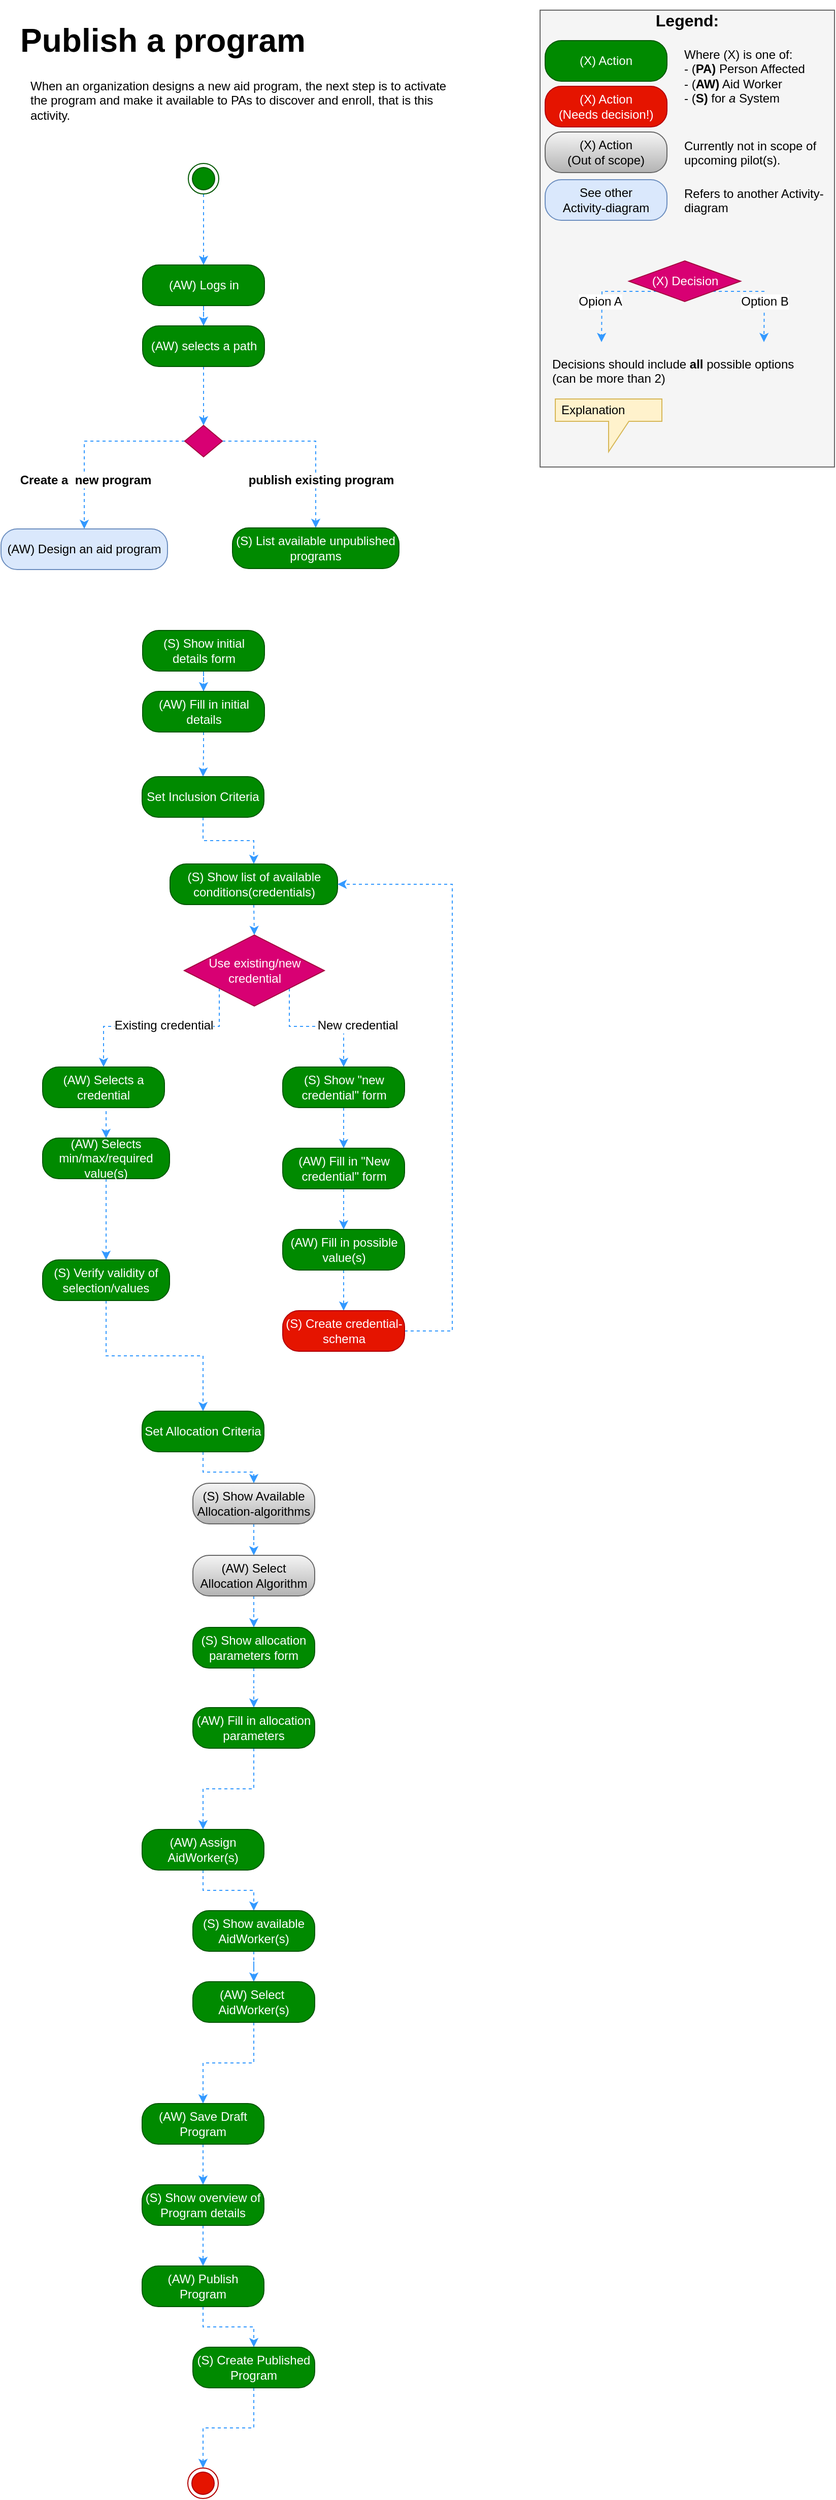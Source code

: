 <mxfile version="10.6.5" type="github"><diagram id="uyd7z65uwDIBuKVMTp-y" name="Page-1"><mxGraphModel dx="1788" dy="527" grid="1" gridSize="10" guides="1" tooltips="1" connect="1" arrows="1" fold="1" page="1" pageScale="1" pageWidth="827" pageHeight="1169" math="0" shadow="0"><root><mxCell id="0"/><mxCell id="1" parent="0"/><mxCell id="oU4Lt3CGuPSWamgN9LYf-17" style="edgeStyle=orthogonalEdgeStyle;rounded=0;orthogonalLoop=1;jettySize=auto;html=1;entryX=0.5;entryY=0;entryDx=0;entryDy=0;strokeColor=#3399FF;fontColor=#ffffff;dashed=1;" parent="1" source="oU4Lt3CGuPSWamgN9LYf-1" target="oU4Lt3CGuPSWamgN9LYf-4" edge="1"><mxGeometry relative="1" as="geometry"/></mxCell><mxCell id="oU4Lt3CGuPSWamgN9LYf-1" value="" style="ellipse;html=1;shape=endState;fillColor=#008a00;strokeColor=#005700;fontColor=#ffffff;" parent="1" vertex="1"><mxGeometry x="183.5" y="161" width="30" height="30" as="geometry"/></mxCell><mxCell id="r_gWgSIU1no9RMqBCy4V-19" value="" style="edgeStyle=orthogonalEdgeStyle;rounded=0;orthogonalLoop=1;jettySize=auto;html=1;dashed=1;fontColor=#ffffff;strokeColor=#3399FF;" parent="1" source="oU4Lt3CGuPSWamgN9LYf-4" target="oU4Lt3CGuPSWamgN9LYf-7" edge="1"><mxGeometry relative="1" as="geometry"/></mxCell><mxCell id="oU4Lt3CGuPSWamgN9LYf-4" value="(AW) Logs in" style="rounded=1;whiteSpace=wrap;html=1;arcSize=40;fillColor=#008a00;strokeColor=#005700;fontColor=#ffffff;" parent="1" vertex="1"><mxGeometry x="138.5" y="261" width="120" height="40" as="geometry"/></mxCell><mxCell id="r_gWgSIU1no9RMqBCy4V-20" value="" style="edgeStyle=orthogonalEdgeStyle;rounded=0;orthogonalLoop=1;jettySize=auto;html=1;dashed=1;fontColor=#ffffff;strokeColor=#3399FF;entryX=0.5;entryY=0;entryDx=0;entryDy=0;" parent="1" source="KecbVdrOQGVTAzfSpqfk-3" target="KecbVdrOQGVTAzfSpqfk-7" edge="1"><mxGeometry relative="1" as="geometry"/></mxCell><mxCell id="KecbVdrOQGVTAzfSpqfk-6" value="&lt;font color=&quot;#000000&quot;&gt;publish existing program&lt;/font&gt;" style="text;html=1;resizable=0;points=[];align=center;verticalAlign=middle;labelBackgroundColor=#ffffff;fontColor=#ffffff;fontStyle=1" vertex="1" connectable="0" parent="r_gWgSIU1no9RMqBCy4V-20"><mxGeometry x="-0.367" y="-1" relative="1" as="geometry"><mxPoint x="40.5" y="37.5" as="offset"/></mxGeometry></mxCell><mxCell id="KecbVdrOQGVTAzfSpqfk-5" style="edgeStyle=orthogonalEdgeStyle;rounded=0;orthogonalLoop=1;jettySize=auto;html=1;entryX=0.5;entryY=0;entryDx=0;entryDy=0;dashed=1;fontColor=#ffffff;strokeColor=#3399FF;" edge="1" parent="1" source="oU4Lt3CGuPSWamgN9LYf-7" target="KecbVdrOQGVTAzfSpqfk-3"><mxGeometry relative="1" as="geometry"/></mxCell><mxCell id="oU4Lt3CGuPSWamgN9LYf-7" value="(AW) selects a path" style="rounded=1;whiteSpace=wrap;html=1;arcSize=40;fillColor=#008a00;strokeColor=#005700;fontColor=#ffffff;" parent="1" vertex="1"><mxGeometry x="138.5" y="321" width="120" height="40" as="geometry"/></mxCell><mxCell id="r_gWgSIU1no9RMqBCy4V-21" value="" style="edgeStyle=orthogonalEdgeStyle;rounded=0;orthogonalLoop=1;jettySize=auto;html=1;dashed=1;fontColor=#ffffff;strokeColor=#3399FF;" parent="1" source="oU4Lt3CGuPSWamgN9LYf-9" target="oU4Lt3CGuPSWamgN9LYf-11" edge="1"><mxGeometry relative="1" as="geometry"/></mxCell><mxCell id="oU4Lt3CGuPSWamgN9LYf-9" value="(S) Show initial details form" style="rounded=1;whiteSpace=wrap;html=1;arcSize=40;fillColor=#008a00;strokeColor=#005700;fontColor=#ffffff;" parent="1" vertex="1"><mxGeometry x="138.5" y="621" width="120" height="40" as="geometry"/></mxCell><mxCell id="r_gWgSIU1no9RMqBCy4V-24" value="" style="edgeStyle=orthogonalEdgeStyle;rounded=0;orthogonalLoop=1;jettySize=auto;html=1;dashed=1;fontColor=#ffffff;strokeColor=#3399FF;" parent="1" source="oU4Lt3CGuPSWamgN9LYf-11" target="r_gWgSIU1no9RMqBCy4V-23" edge="1"><mxGeometry relative="1" as="geometry"/></mxCell><mxCell id="oU4Lt3CGuPSWamgN9LYf-11" value="(AW) Fill in initial details" style="rounded=1;whiteSpace=wrap;html=1;arcSize=40;fillColor=#008a00;strokeColor=#005700;fontColor=#ffffff;" parent="1" vertex="1"><mxGeometry x="138.5" y="681" width="120" height="40" as="geometry"/></mxCell><mxCell id="r_gWgSIU1no9RMqBCy4V-27" value="" style="edgeStyle=orthogonalEdgeStyle;rounded=0;orthogonalLoop=1;jettySize=auto;html=1;entryX=0.5;entryY=0;entryDx=0;entryDy=0;dashed=1;fontColor=#ffffff;strokeColor=#3399FF;" parent="1" source="r_gWgSIU1no9RMqBCy4V-23" target="oU4Lt3CGuPSWamgN9LYf-13" edge="1"><mxGeometry relative="1" as="geometry"><mxPoint x="198" y="811" as="targetPoint"/></mxGeometry></mxCell><mxCell id="r_gWgSIU1no9RMqBCy4V-23" value="Set Inclusion Criteria&lt;br&gt;" style="rounded=1;whiteSpace=wrap;html=1;arcSize=40;fillColor=#008a00;strokeColor=#005700;fontColor=#ffffff;" parent="1" vertex="1"><mxGeometry x="138" y="765" width="120" height="40" as="geometry"/></mxCell><mxCell id="r_gWgSIU1no9RMqBCy4V-35" value="" style="edgeStyle=orthogonalEdgeStyle;rounded=0;orthogonalLoop=1;jettySize=auto;html=1;dashed=1;fontColor=#ffffff;strokeColor=#3399FF;" parent="1" source="r_gWgSIU1no9RMqBCy4V-25" target="r_gWgSIU1no9RMqBCy4V-34" edge="1"><mxGeometry relative="1" as="geometry"/></mxCell><mxCell id="r_gWgSIU1no9RMqBCy4V-25" value="Set Allocation Criteria&lt;br&gt;" style="rounded=1;whiteSpace=wrap;html=1;arcSize=40;fillColor=#008a00;strokeColor=#005700;fontColor=#ffffff;" parent="1" vertex="1"><mxGeometry x="138" y="1390" width="120" height="40" as="geometry"/></mxCell><mxCell id="r_gWgSIU1no9RMqBCy4V-37" value="" style="edgeStyle=orthogonalEdgeStyle;rounded=0;orthogonalLoop=1;jettySize=auto;html=1;dashed=1;fontColor=#ffffff;strokeColor=#3399FF;" parent="1" source="r_gWgSIU1no9RMqBCy4V-34" target="r_gWgSIU1no9RMqBCy4V-36" edge="1"><mxGeometry relative="1" as="geometry"/></mxCell><mxCell id="r_gWgSIU1no9RMqBCy4V-34" value="(S) Show Available Allocation-algorithms&lt;br&gt;" style="rounded=1;whiteSpace=wrap;html=1;arcSize=40;fillColor=#f5f5f5;strokeColor=#666666;gradientColor=#b3b3b3;" parent="1" vertex="1"><mxGeometry x="188" y="1461" width="120" height="40" as="geometry"/></mxCell><mxCell id="w7J7dcjzom3_pEP8LGcQ-6" value="" style="edgeStyle=orthogonalEdgeStyle;rounded=0;orthogonalLoop=1;jettySize=auto;html=1;dashed=1;strokeColor=#3399FF;fontColor=#ffffff;" parent="1" source="r_gWgSIU1no9RMqBCy4V-36" target="w7J7dcjzom3_pEP8LGcQ-5" edge="1"><mxGeometry relative="1" as="geometry"/></mxCell><mxCell id="r_gWgSIU1no9RMqBCy4V-36" value="(AW) Select Allocation Algorithm&lt;br&gt;" style="rounded=1;whiteSpace=wrap;html=1;arcSize=40;fillColor=#f5f5f5;strokeColor=#666666;gradientColor=#b3b3b3;" parent="1" vertex="1"><mxGeometry x="188" y="1532" width="120" height="40" as="geometry"/></mxCell><mxCell id="w7J7dcjzom3_pEP8LGcQ-8" value="" style="edgeStyle=orthogonalEdgeStyle;rounded=0;orthogonalLoop=1;jettySize=auto;html=1;dashed=1;strokeColor=#3399FF;fontColor=#ffffff;" parent="1" source="w7J7dcjzom3_pEP8LGcQ-5" target="w7J7dcjzom3_pEP8LGcQ-7" edge="1"><mxGeometry relative="1" as="geometry"/></mxCell><mxCell id="w7J7dcjzom3_pEP8LGcQ-5" value="(S) Show allocation parameters form&lt;br&gt;" style="rounded=1;whiteSpace=wrap;html=1;arcSize=40;fillColor=#008a00;strokeColor=#005700;fontColor=#ffffff;" parent="1" vertex="1"><mxGeometry x="188" y="1603" width="120" height="40" as="geometry"/></mxCell><mxCell id="w7J7dcjzom3_pEP8LGcQ-10" value="" style="edgeStyle=orthogonalEdgeStyle;rounded=0;orthogonalLoop=1;jettySize=auto;html=1;dashed=1;strokeColor=#3399FF;fontColor=#ffffff;" parent="1" source="w7J7dcjzom3_pEP8LGcQ-7" target="w7J7dcjzom3_pEP8LGcQ-9" edge="1"><mxGeometry relative="1" as="geometry"/></mxCell><mxCell id="w7J7dcjzom3_pEP8LGcQ-7" value="(AW) Fill in allocation parameters&lt;br&gt;" style="rounded=1;whiteSpace=wrap;html=1;arcSize=40;fillColor=#008a00;strokeColor=#005700;fontColor=#ffffff;" parent="1" vertex="1"><mxGeometry x="188" y="1682" width="120" height="40" as="geometry"/></mxCell><mxCell id="w7J7dcjzom3_pEP8LGcQ-12" value="" style="edgeStyle=orthogonalEdgeStyle;rounded=0;orthogonalLoop=1;jettySize=auto;html=1;dashed=1;strokeColor=#3399FF;fontColor=#ffffff;" parent="1" source="w7J7dcjzom3_pEP8LGcQ-9" target="w7J7dcjzom3_pEP8LGcQ-11" edge="1"><mxGeometry relative="1" as="geometry"/></mxCell><mxCell id="w7J7dcjzom3_pEP8LGcQ-9" value="(AW) Assign AidWorker(s)&lt;br&gt;" style="rounded=1;whiteSpace=wrap;html=1;arcSize=40;fillColor=#008a00;strokeColor=#005700;fontColor=#ffffff;" parent="1" vertex="1"><mxGeometry x="138" y="1802" width="120" height="40" as="geometry"/></mxCell><mxCell id="w7J7dcjzom3_pEP8LGcQ-14" value="" style="edgeStyle=orthogonalEdgeStyle;rounded=0;orthogonalLoop=1;jettySize=auto;html=1;dashed=1;strokeColor=#3399FF;fontColor=#ffffff;" parent="1" source="w7J7dcjzom3_pEP8LGcQ-11" target="w7J7dcjzom3_pEP8LGcQ-13" edge="1"><mxGeometry relative="1" as="geometry"/></mxCell><mxCell id="w7J7dcjzom3_pEP8LGcQ-11" value="(S) Show available AidWorker(s)&lt;br&gt;" style="rounded=1;whiteSpace=wrap;html=1;arcSize=40;fillColor=#008a00;strokeColor=#005700;fontColor=#ffffff;" parent="1" vertex="1"><mxGeometry x="188" y="1882" width="120" height="40" as="geometry"/></mxCell><mxCell id="w7J7dcjzom3_pEP8LGcQ-18" value="" style="edgeStyle=orthogonalEdgeStyle;rounded=0;orthogonalLoop=1;jettySize=auto;html=1;dashed=1;strokeColor=#3399FF;fontColor=#ffffff;" parent="1" source="w7J7dcjzom3_pEP8LGcQ-13" target="w7J7dcjzom3_pEP8LGcQ-17" edge="1"><mxGeometry relative="1" as="geometry"/></mxCell><mxCell id="w7J7dcjzom3_pEP8LGcQ-13" value="(AW) Select&amp;nbsp; AidWorker(s)&lt;br&gt;" style="rounded=1;whiteSpace=wrap;html=1;arcSize=40;fillColor=#008a00;strokeColor=#005700;fontColor=#ffffff;" parent="1" vertex="1"><mxGeometry x="188" y="1952" width="120" height="40" as="geometry"/></mxCell><mxCell id="w7J7dcjzom3_pEP8LGcQ-20" value="" style="edgeStyle=orthogonalEdgeStyle;rounded=0;orthogonalLoop=1;jettySize=auto;html=1;dashed=1;strokeColor=#3399FF;fontColor=#ffffff;" parent="1" source="w7J7dcjzom3_pEP8LGcQ-17" target="w7J7dcjzom3_pEP8LGcQ-19" edge="1"><mxGeometry relative="1" as="geometry"/></mxCell><mxCell id="w7J7dcjzom3_pEP8LGcQ-17" value="(AW) Save Draft Program&lt;br&gt;" style="rounded=1;whiteSpace=wrap;html=1;arcSize=40;fillColor=#008a00;strokeColor=#005700;fontColor=#ffffff;" parent="1" vertex="1"><mxGeometry x="138" y="2072" width="120" height="40" as="geometry"/></mxCell><mxCell id="w7J7dcjzom3_pEP8LGcQ-22" value="" style="edgeStyle=orthogonalEdgeStyle;rounded=0;orthogonalLoop=1;jettySize=auto;html=1;dashed=1;strokeColor=#3399FF;fontColor=#ffffff;" parent="1" source="w7J7dcjzom3_pEP8LGcQ-19" target="w7J7dcjzom3_pEP8LGcQ-21" edge="1"><mxGeometry relative="1" as="geometry"/></mxCell><mxCell id="w7J7dcjzom3_pEP8LGcQ-19" value="(S) Show overview of Program details&lt;br&gt;" style="rounded=1;whiteSpace=wrap;html=1;arcSize=40;fillColor=#008a00;strokeColor=#005700;fontColor=#ffffff;" parent="1" vertex="1"><mxGeometry x="138" y="2152" width="120" height="40" as="geometry"/></mxCell><mxCell id="w7J7dcjzom3_pEP8LGcQ-25" value="" style="edgeStyle=orthogonalEdgeStyle;rounded=0;orthogonalLoop=1;jettySize=auto;html=1;dashed=1;strokeColor=#3399FF;fontColor=#ffffff;" parent="1" source="w7J7dcjzom3_pEP8LGcQ-21" target="w7J7dcjzom3_pEP8LGcQ-24" edge="1"><mxGeometry relative="1" as="geometry"/></mxCell><mxCell id="w7J7dcjzom3_pEP8LGcQ-21" value="(AW) Publish Program&lt;br&gt;" style="rounded=1;whiteSpace=wrap;html=1;arcSize=40;fillColor=#008a00;strokeColor=#005700;fontColor=#ffffff;" parent="1" vertex="1"><mxGeometry x="138" y="2232" width="120" height="40" as="geometry"/></mxCell><mxCell id="w7J7dcjzom3_pEP8LGcQ-26" value="" style="edgeStyle=orthogonalEdgeStyle;rounded=0;orthogonalLoop=1;jettySize=auto;html=1;dashed=1;strokeColor=#3399FF;fontColor=#ffffff;" parent="1" source="w7J7dcjzom3_pEP8LGcQ-24" target="oU4Lt3CGuPSWamgN9LYf-48" edge="1"><mxGeometry relative="1" as="geometry"/></mxCell><mxCell id="w7J7dcjzom3_pEP8LGcQ-24" value="(S) Create Published Program&lt;br&gt;" style="rounded=1;whiteSpace=wrap;html=1;arcSize=40;fillColor=#008a00;strokeColor=#005700;fontColor=#ffffff;" parent="1" vertex="1"><mxGeometry x="188" y="2312" width="120" height="40" as="geometry"/></mxCell><mxCell id="r_gWgSIU1no9RMqBCy4V-2" style="edgeStyle=orthogonalEdgeStyle;rounded=0;orthogonalLoop=1;jettySize=auto;html=1;exitX=0.5;exitY=1;exitDx=0;exitDy=0;entryX=0.5;entryY=0;entryDx=0;entryDy=0;dashed=1;fontColor=#ffffff;strokeColor=#3399FF;" parent="1" source="oU4Lt3CGuPSWamgN9LYf-13" target="r_gWgSIU1no9RMqBCy4V-1" edge="1"><mxGeometry relative="1" as="geometry"/></mxCell><mxCell id="oU4Lt3CGuPSWamgN9LYf-13" value="(S) Show list of available conditions(credentials)" style="rounded=1;whiteSpace=wrap;html=1;arcSize=40;fillColor=#008a00;strokeColor=#005700;fontColor=#ffffff;" parent="1" vertex="1"><mxGeometry x="165.5" y="851" width="165" height="40" as="geometry"/></mxCell><mxCell id="r_gWgSIU1no9RMqBCy4V-18" style="edgeStyle=orthogonalEdgeStyle;rounded=0;orthogonalLoop=1;jettySize=auto;html=1;exitX=0.5;exitY=1;exitDx=0;exitDy=0;entryX=0.5;entryY=0;entryDx=0;entryDy=0;dashed=1;fontColor=#ffffff;strokeColor=#3399FF;" parent="1" source="oU4Lt3CGuPSWamgN9LYf-15" target="oU4Lt3CGuPSWamgN9LYf-18" edge="1"><mxGeometry relative="1" as="geometry"/></mxCell><mxCell id="oU4Lt3CGuPSWamgN9LYf-15" value="(AW) Selects a credential" style="rounded=1;whiteSpace=wrap;html=1;arcSize=40;fillColor=#008a00;strokeColor=#005700;fontColor=#ffffff;" parent="1" vertex="1"><mxGeometry x="40" y="1051" width="120" height="40" as="geometry"/></mxCell><mxCell id="r_gWgSIU1no9RMqBCy4V-30" value="" style="edgeStyle=orthogonalEdgeStyle;rounded=0;orthogonalLoop=1;jettySize=auto;html=1;dashed=1;fontColor=#ffffff;strokeColor=#3399FF;" parent="1" source="oU4Lt3CGuPSWamgN9LYf-18" target="r_gWgSIU1no9RMqBCy4V-29" edge="1"><mxGeometry relative="1" as="geometry"/></mxCell><mxCell id="oU4Lt3CGuPSWamgN9LYf-18" value="(AW) Selects min/max/required value(s)&lt;br&gt;" style="rounded=1;whiteSpace=wrap;html=1;arcSize=40;fillColor=#008a00;strokeColor=#005700;fontColor=#ffffff;" parent="1" vertex="1"><mxGeometry x="40" y="1121" width="125" height="40" as="geometry"/></mxCell><mxCell id="r_gWgSIU1no9RMqBCy4V-33" style="edgeStyle=orthogonalEdgeStyle;rounded=0;orthogonalLoop=1;jettySize=auto;html=1;exitX=0.5;exitY=1;exitDx=0;exitDy=0;entryX=0.5;entryY=0;entryDx=0;entryDy=0;dashed=1;fontColor=#ffffff;strokeColor=#3399FF;" parent="1" source="r_gWgSIU1no9RMqBCy4V-29" target="r_gWgSIU1no9RMqBCy4V-25" edge="1"><mxGeometry relative="1" as="geometry"/></mxCell><mxCell id="r_gWgSIU1no9RMqBCy4V-29" value="(S) Verify validity of selection/values&lt;br&gt;" style="rounded=1;whiteSpace=wrap;html=1;arcSize=40;fillColor=#008a00;strokeColor=#005700;fontColor=#ffffff;" parent="1" vertex="1"><mxGeometry x="40" y="1241" width="125" height="40" as="geometry"/></mxCell><mxCell id="oU4Lt3CGuPSWamgN9LYf-48" value="" style="ellipse;html=1;shape=endState;fillColor=#e51400;strokeColor=#B20000;fontColor=#ffffff;" parent="1" vertex="1"><mxGeometry x="183" y="2431" width="30" height="30" as="geometry"/></mxCell><mxCell id="r_gWgSIU1no9RMqBCy4V-3" style="edgeStyle=orthogonalEdgeStyle;rounded=0;orthogonalLoop=1;jettySize=auto;html=1;exitX=0;exitY=1;exitDx=0;exitDy=0;entryX=0.5;entryY=0;entryDx=0;entryDy=0;dashed=1;fontColor=#ffffff;strokeColor=#3399FF;" parent="1" source="r_gWgSIU1no9RMqBCy4V-1" target="oU4Lt3CGuPSWamgN9LYf-15" edge="1"><mxGeometry relative="1" as="geometry"><Array as="points"><mxPoint x="214.5" y="1011"/><mxPoint x="100.5" y="1011"/></Array></mxGeometry></mxCell><mxCell id="r_gWgSIU1no9RMqBCy4V-4" value="Existing credential&lt;br&gt;" style="text;html=1;resizable=0;points=[];align=center;verticalAlign=middle;labelBackgroundColor=#ffffff;" parent="r_gWgSIU1no9RMqBCy4V-3" vertex="1" connectable="0"><mxGeometry x="-0.509" relative="1" as="geometry"><mxPoint x="-46" y="-1" as="offset"/></mxGeometry></mxCell><mxCell id="r_gWgSIU1no9RMqBCy4V-5" style="edgeStyle=orthogonalEdgeStyle;rounded=0;orthogonalLoop=1;jettySize=auto;html=1;exitX=1;exitY=1;exitDx=0;exitDy=0;entryX=0.5;entryY=0;entryDx=0;entryDy=0;dashed=1;fontColor=#ffffff;strokeColor=#3399FF;" parent="1" source="r_gWgSIU1no9RMqBCy4V-1" target="r_gWgSIU1no9RMqBCy4V-8" edge="1"><mxGeometry relative="1" as="geometry"><mxPoint x="503.5" y="951" as="targetPoint"/><Array as="points"><mxPoint x="283.5" y="1011"/><mxPoint x="336.5" y="1011"/></Array></mxGeometry></mxCell><mxCell id="r_gWgSIU1no9RMqBCy4V-6" value="New credential" style="text;html=1;resizable=0;points=[];align=center;verticalAlign=middle;labelBackgroundColor=#ffffff;" parent="r_gWgSIU1no9RMqBCy4V-5" vertex="1" connectable="0"><mxGeometry x="0.055" y="1" relative="1" as="geometry"><mxPoint x="35" as="offset"/></mxGeometry></mxCell><mxCell id="r_gWgSIU1no9RMqBCy4V-1" value="Use existing/new credential" style="rhombus;whiteSpace=wrap;html=1;fillColor=#d80073;strokeColor=#A50040;fontColor=#ffffff;" parent="1" vertex="1"><mxGeometry x="179.5" y="921" width="138" height="70" as="geometry"/></mxCell><mxCell id="r_gWgSIU1no9RMqBCy4V-10" value="" style="edgeStyle=orthogonalEdgeStyle;rounded=0;orthogonalLoop=1;jettySize=auto;html=1;dashed=1;fontColor=#ffffff;strokeColor=#3399FF;" parent="1" source="r_gWgSIU1no9RMqBCy4V-8" target="r_gWgSIU1no9RMqBCy4V-9" edge="1"><mxGeometry relative="1" as="geometry"/></mxCell><mxCell id="r_gWgSIU1no9RMqBCy4V-8" value="(S) Show &quot;new credential&quot; form&lt;br&gt;" style="rounded=1;whiteSpace=wrap;html=1;arcSize=40;fillColor=#008a00;strokeColor=#005700;fontColor=#ffffff;" parent="1" vertex="1"><mxGeometry x="276.5" y="1051" width="120" height="40" as="geometry"/></mxCell><mxCell id="r_gWgSIU1no9RMqBCy4V-13" value="" style="edgeStyle=orthogonalEdgeStyle;rounded=0;orthogonalLoop=1;jettySize=auto;html=1;dashed=1;fontColor=#ffffff;strokeColor=#3399FF;" parent="1" source="r_gWgSIU1no9RMqBCy4V-9" target="r_gWgSIU1no9RMqBCy4V-12" edge="1"><mxGeometry relative="1" as="geometry"/></mxCell><mxCell id="r_gWgSIU1no9RMqBCy4V-9" value="(AW) Fill in &quot;New credential&quot; form&lt;br&gt;" style="rounded=1;whiteSpace=wrap;html=1;arcSize=40;fillColor=#008a00;strokeColor=#005700;fontColor=#ffffff;" parent="1" vertex="1"><mxGeometry x="276.5" y="1131" width="120" height="40" as="geometry"/></mxCell><mxCell id="r_gWgSIU1no9RMqBCy4V-15" value="" style="edgeStyle=orthogonalEdgeStyle;rounded=0;orthogonalLoop=1;jettySize=auto;html=1;dashed=1;fontColor=#ffffff;strokeColor=#3399FF;" parent="1" source="r_gWgSIU1no9RMqBCy4V-12" target="r_gWgSIU1no9RMqBCy4V-14" edge="1"><mxGeometry relative="1" as="geometry"/></mxCell><mxCell id="r_gWgSIU1no9RMqBCy4V-12" value="(AW) Fill in possible value(s)&lt;br&gt;" style="rounded=1;whiteSpace=wrap;html=1;arcSize=40;fillColor=#008a00;strokeColor=#005700;fontColor=#ffffff;" parent="1" vertex="1"><mxGeometry x="276.5" y="1211" width="120" height="40" as="geometry"/></mxCell><mxCell id="r_gWgSIU1no9RMqBCy4V-16" style="edgeStyle=orthogonalEdgeStyle;rounded=0;orthogonalLoop=1;jettySize=auto;html=1;exitX=1;exitY=0.5;exitDx=0;exitDy=0;entryX=1;entryY=0.5;entryDx=0;entryDy=0;dashed=1;fontColor=#ffffff;strokeColor=#3399FF;" parent="1" source="r_gWgSIU1no9RMqBCy4V-14" target="oU4Lt3CGuPSWamgN9LYf-13" edge="1"><mxGeometry relative="1" as="geometry"><Array as="points"><mxPoint x="443.5" y="1311"/><mxPoint x="443.5" y="871"/></Array></mxGeometry></mxCell><mxCell id="r_gWgSIU1no9RMqBCy4V-14" value="(S) Create credential-schema&lt;br&gt;" style="rounded=1;whiteSpace=wrap;html=1;arcSize=40;fillColor=#e51400;strokeColor=#B20000;fontColor=#ffffff;" parent="1" vertex="1"><mxGeometry x="276.5" y="1291" width="120" height="40" as="geometry"/></mxCell><mxCell id="Q3AtUHi8kb276JzZ1yQo-1" value="" style="rounded=0;whiteSpace=wrap;html=1;fontSize=16;align=left;fillColor=#f5f5f5;strokeColor=#666666;fontColor=#333333;" parent="1" vertex="1"><mxGeometry x="530" y="10" width="290" height="450" as="geometry"/></mxCell><mxCell id="Q3AtUHi8kb276JzZ1yQo-6" value="See other&lt;br&gt;Activity-diagram" style="rounded=1;whiteSpace=wrap;html=1;arcSize=40;fillColor=#dae8fc;strokeColor=#6c8ebf;" parent="1" vertex="1"><mxGeometry x="535" y="177" width="120" height="40" as="geometry"/></mxCell><mxCell id="Q3AtUHi8kb276JzZ1yQo-8" value="(X) Action&lt;br&gt;" style="rounded=1;whiteSpace=wrap;html=1;arcSize=40;fillColor=#008a00;strokeColor=#005700;fontColor=#ffffff;" parent="1" vertex="1"><mxGeometry x="535" y="40" width="120" height="40" as="geometry"/></mxCell><mxCell id="Q3AtUHi8kb276JzZ1yQo-9" value="" style="edgeStyle=orthogonalEdgeStyle;rounded=0;orthogonalLoop=1;jettySize=auto;html=1;dashed=1;strokeColor=#3399FF;exitX=0;exitY=1;exitDx=0;exitDy=0;" parent="1" source="Q3AtUHi8kb276JzZ1yQo-13" edge="1"><mxGeometry relative="1" as="geometry"><mxPoint x="590.5" y="337" as="targetPoint"/></mxGeometry></mxCell><mxCell id="Q3AtUHi8kb276JzZ1yQo-10" value="Opion A" style="text;html=1;resizable=0;points=[];align=center;verticalAlign=middle;labelBackgroundColor=#ffffff;" parent="Q3AtUHi8kb276JzZ1yQo-9" vertex="1" connectable="0"><mxGeometry x="-0.263" y="1" relative="1" as="geometry"><mxPoint x="-18" y="9" as="offset"/></mxGeometry></mxCell><mxCell id="Q3AtUHi8kb276JzZ1yQo-11" style="edgeStyle=orthogonalEdgeStyle;rounded=0;orthogonalLoop=1;jettySize=auto;html=1;exitX=1;exitY=1;exitDx=0;exitDy=0;dashed=1;strokeColor=#3399FF;" parent="1" source="Q3AtUHi8kb276JzZ1yQo-13" edge="1"><mxGeometry relative="1" as="geometry"><mxPoint x="750.5" y="337" as="targetPoint"/></mxGeometry></mxCell><mxCell id="Q3AtUHi8kb276JzZ1yQo-12" value="Option B" style="text;html=1;resizable=0;points=[];align=center;verticalAlign=middle;labelBackgroundColor=#ffffff;" parent="Q3AtUHi8kb276JzZ1yQo-11" vertex="1" connectable="0"><mxGeometry x="0.2" y="-1" relative="1" as="geometry"><mxPoint x="1" as="offset"/></mxGeometry></mxCell><mxCell id="Q3AtUHi8kb276JzZ1yQo-13" value="&lt;span&gt;(X) Decision&lt;br&gt;&lt;/span&gt;" style="rhombus;whiteSpace=wrap;html=1;fillColor=#d80073;strokeColor=#A50040;fontColor=#ffffff;" parent="1" vertex="1"><mxGeometry x="617.5" y="257" width="110" height="40" as="geometry"/></mxCell><mxCell id="Q3AtUHi8kb276JzZ1yQo-29" value="(X) Action&lt;br&gt;(Needs decision!)&lt;br&gt;" style="rounded=1;whiteSpace=wrap;html=1;arcSize=40;fillColor=#e51400;strokeColor=#B20000;fontColor=#ffffff;" parent="1" vertex="1"><mxGeometry x="535" y="85" width="120" height="40" as="geometry"/></mxCell><mxCell id="Q3AtUHi8kb276JzZ1yQo-30" value="&lt;div style=&quot;text-align: left ; font-size: 32px&quot;&gt;Publish a program&lt;/div&gt;" style="text;html=1;strokeColor=none;fillColor=none;align=left;verticalAlign=middle;whiteSpace=wrap;rounded=0;fontStyle=1;fontSize=32;spacingLeft=16;" parent="1" vertex="1"><mxGeometry width="518" height="80" as="geometry"/></mxCell><mxCell id="Q3AtUHi8kb276JzZ1yQo-31" value="&lt;font style=&quot;font-size: 16px;&quot;&gt;Legend:&lt;/font&gt;" style="text;html=1;strokeColor=none;fillColor=none;align=center;verticalAlign=middle;whiteSpace=wrap;rounded=0;fontSize=16;fontStyle=1" parent="1" vertex="1"><mxGeometry x="655" y="10" width="40" height="20" as="geometry"/></mxCell><mxCell id="Q3AtUHi8kb276JzZ1yQo-32" value="Where (X) is one of:&lt;br&gt;- (&lt;b&gt;PA)&lt;/b&gt; Person Affected&lt;br&gt;- (&lt;b&gt;AW)&lt;/b&gt; Aid Worker&lt;br&gt;- (&lt;b&gt;S)&lt;/b&gt; for &lt;i&gt;a&lt;/i&gt; System&lt;br&gt;" style="text;html=1;strokeColor=none;fillColor=none;align=left;verticalAlign=top;whiteSpace=wrap;rounded=0;fontSize=12;" parent="1" vertex="1"><mxGeometry x="670" y="40" width="140" height="70" as="geometry"/></mxCell><mxCell id="Q3AtUHi8kb276JzZ1yQo-33" value="Refers to another Activity-diagram&lt;br&gt;" style="text;html=1;strokeColor=none;fillColor=none;align=left;verticalAlign=top;whiteSpace=wrap;rounded=0;fontSize=12;" parent="1" vertex="1"><mxGeometry x="670" y="177" width="140" height="38" as="geometry"/></mxCell><mxCell id="Q3AtUHi8kb276JzZ1yQo-34" value="Decisions should include &lt;b&gt;all&lt;/b&gt; possible options (can be more than 2)&lt;br&gt;" style="text;html=1;strokeColor=none;fillColor=none;align=left;verticalAlign=top;whiteSpace=wrap;rounded=0;fontSize=12;" parent="1" vertex="1"><mxGeometry x="540" y="345" width="250" height="38" as="geometry"/></mxCell><mxCell id="Q3AtUHi8kb276JzZ1yQo-35" value="&lt;p&gt;Explanation&lt;/p&gt;" style="shape=callout;whiteSpace=wrap;html=1;perimeter=calloutPerimeter;fillColor=#fff2cc;fontSize=12;align=left;strokeColor=#d6b656;spacingLeft=4;" parent="1" vertex="1"><mxGeometry x="545" y="393" width="105" height="52" as="geometry"/></mxCell><mxCell id="Q3AtUHi8kb276JzZ1yQo-36" value="(X) Action&lt;br&gt;(Out of scope)&lt;br&gt;" style="rounded=1;whiteSpace=wrap;html=1;arcSize=40;fillColor=#f5f5f5;strokeColor=#666666;gradientColor=#b3b3b3;" parent="1" vertex="1"><mxGeometry x="535" y="130" width="120" height="40" as="geometry"/></mxCell><mxCell id="Q3AtUHi8kb276JzZ1yQo-37" value="Currently not in scope of upcoming pilot(s).&lt;br&gt;" style="text;html=1;strokeColor=none;fillColor=none;align=left;verticalAlign=top;whiteSpace=wrap;rounded=0;fontSize=12;" parent="1" vertex="1"><mxGeometry x="670" y="130" width="140" height="70" as="geometry"/></mxCell><mxCell id="KecbVdrOQGVTAzfSpqfk-2" value="&lt;p&gt;When an organization designs a new aid program, the next step is to activate the program and make it available to PAs to discover and enroll, that is this activity.&lt;/p&gt;" style="text;html=1;strokeColor=none;fillColor=none;spacing=8;spacingTop=-20;whiteSpace=wrap;overflow=hidden;rounded=0;align=left;" vertex="1" parent="1"><mxGeometry x="20" y="73" width="432" height="57" as="geometry"/></mxCell><mxCell id="KecbVdrOQGVTAzfSpqfk-9" style="edgeStyle=orthogonalEdgeStyle;rounded=0;orthogonalLoop=1;jettySize=auto;html=1;exitX=0;exitY=0.5;exitDx=0;exitDy=0;entryX=0.5;entryY=0;entryDx=0;entryDy=0;dashed=1;strokeColor=#3399FF;fontColor=#ffffff;" edge="1" parent="1" source="KecbVdrOQGVTAzfSpqfk-3" target="KecbVdrOQGVTAzfSpqfk-8"><mxGeometry relative="1" as="geometry"/></mxCell><mxCell id="KecbVdrOQGVTAzfSpqfk-10" value="Create a&amp;nbsp; new program" style="text;html=1;resizable=0;points=[];align=center;verticalAlign=middle;labelBackgroundColor=#ffffff;fontColor=#000000;fontStyle=1" vertex="1" connectable="0" parent="KecbVdrOQGVTAzfSpqfk-9"><mxGeometry x="0.181" y="1" relative="1" as="geometry"><mxPoint y="28" as="offset"/></mxGeometry></mxCell><mxCell id="KecbVdrOQGVTAzfSpqfk-3" value="&lt;span&gt;&lt;br&gt;&lt;/span&gt;" style="rhombus;whiteSpace=wrap;html=1;fillColor=#d80073;strokeColor=#A50040;fontColor=#ffffff;" vertex="1" parent="1"><mxGeometry x="180" y="419" width="37" height="31" as="geometry"/></mxCell><mxCell id="KecbVdrOQGVTAzfSpqfk-7" value="(S) List available unpublished programs" style="rounded=1;whiteSpace=wrap;html=1;arcSize=40;fillColor=#008a00;strokeColor=#005700;fontColor=#ffffff;" vertex="1" parent="1"><mxGeometry x="227" y="520" width="164" height="40" as="geometry"/></mxCell><mxCell id="KecbVdrOQGVTAzfSpqfk-8" value="(AW) Design an aid program" style="rounded=1;whiteSpace=wrap;html=1;arcSize=40;fillColor=#dae8fc;strokeColor=#6c8ebf;fontColor=#000000;" vertex="1" parent="1"><mxGeometry x="-1" y="521" width="164" height="40" as="geometry"/></mxCell></root></mxGraphModel></diagram></mxfile>